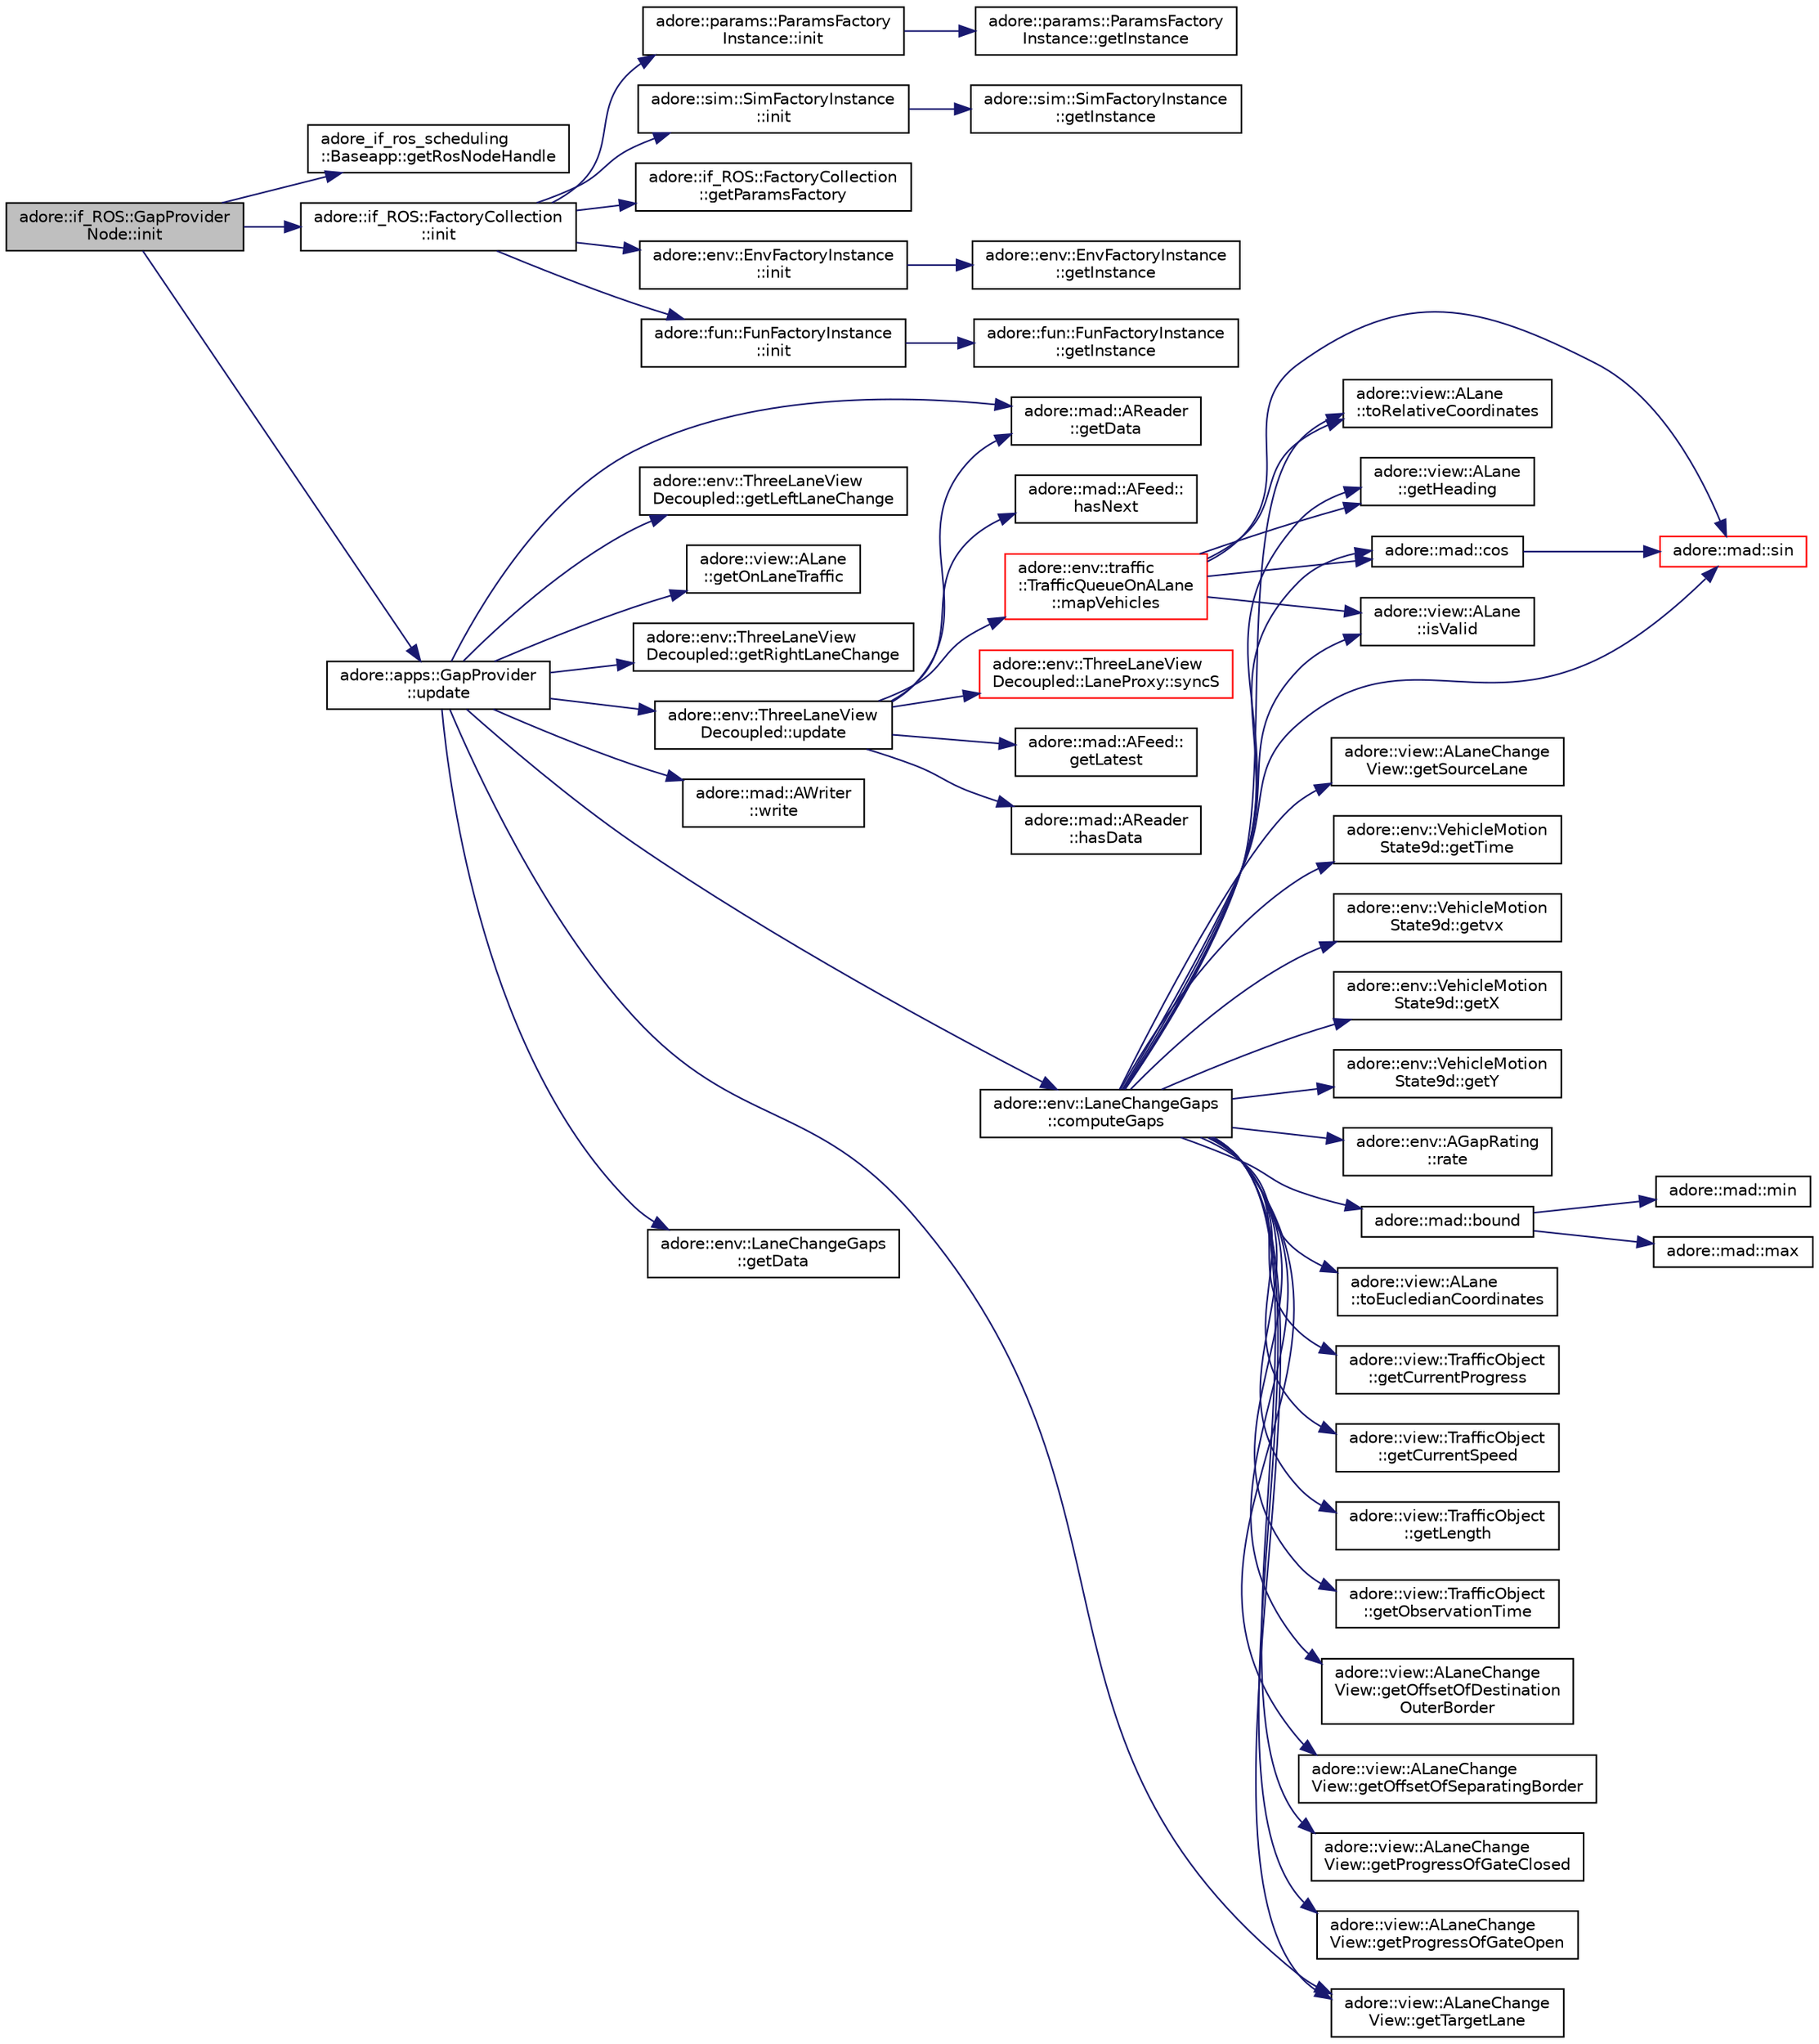 digraph "adore::if_ROS::GapProviderNode::init"
{
 // LATEX_PDF_SIZE
  edge [fontname="Helvetica",fontsize="10",labelfontname="Helvetica",labelfontsize="10"];
  node [fontname="Helvetica",fontsize="10",shape=record];
  rankdir="LR";
  Node1 [label="adore::if_ROS::GapProvider\lNode::init",height=0.2,width=0.4,color="black", fillcolor="grey75", style="filled", fontcolor="black",tooltip=" "];
  Node1 -> Node2 [color="midnightblue",fontsize="10",style="solid",fontname="Helvetica"];
  Node2 [label="adore_if_ros_scheduling\l::Baseapp::getRosNodeHandle",height=0.2,width=0.4,color="black", fillcolor="white", style="filled",URL="$classadore__if__ros__scheduling_1_1Baseapp.html#a7792ee4aa6fd5c5c03d5f54b4c1f213a",tooltip=" "];
  Node1 -> Node3 [color="midnightblue",fontsize="10",style="solid",fontname="Helvetica"];
  Node3 [label="adore::if_ROS::FactoryCollection\l::init",height=0.2,width=0.4,color="black", fillcolor="white", style="filled",URL="$classadore_1_1if__ROS_1_1FactoryCollection.html#a07e53e57a417cf66c5d539a5e1bd590a",tooltip=" "];
  Node3 -> Node4 [color="midnightblue",fontsize="10",style="solid",fontname="Helvetica"];
  Node4 [label="adore::if_ROS::FactoryCollection\l::getParamsFactory",height=0.2,width=0.4,color="black", fillcolor="white", style="filled",URL="$classadore_1_1if__ROS_1_1FactoryCollection.html#ac102972d5592de7cdc76b059017628f9",tooltip=" "];
  Node3 -> Node5 [color="midnightblue",fontsize="10",style="solid",fontname="Helvetica"];
  Node5 [label="adore::env::EnvFactoryInstance\l::init",height=0.2,width=0.4,color="black", fillcolor="white", style="filled",URL="$classadore_1_1env_1_1EnvFactoryInstance.html#ab67767fc777387664b696bd78d2536ef",tooltip="Initialize private members of AllFactory."];
  Node5 -> Node6 [color="midnightblue",fontsize="10",style="solid",fontname="Helvetica"];
  Node6 [label="adore::env::EnvFactoryInstance\l::getInstance",height=0.2,width=0.4,color="black", fillcolor="white", style="filled",URL="$classadore_1_1env_1_1EnvFactoryInstance.html#a14835a4420fb827ba3809b94a96a7660",tooltip="Function to access singleton instance of the envFactory using magic static."];
  Node3 -> Node7 [color="midnightblue",fontsize="10",style="solid",fontname="Helvetica"];
  Node7 [label="adore::fun::FunFactoryInstance\l::init",height=0.2,width=0.4,color="black", fillcolor="white", style="filled",URL="$classadore_1_1fun_1_1FunFactoryInstance.html#a291c4c983548f85c633ae6409c7b5233",tooltip="Initialize private members of funFactory."];
  Node7 -> Node8 [color="midnightblue",fontsize="10",style="solid",fontname="Helvetica"];
  Node8 [label="adore::fun::FunFactoryInstance\l::getInstance",height=0.2,width=0.4,color="black", fillcolor="white", style="filled",URL="$classadore_1_1fun_1_1FunFactoryInstance.html#a0826e9a7ea3c70a3780115e6effbf746",tooltip="Function to access singleton instance of the funFactory using magic static."];
  Node3 -> Node9 [color="midnightblue",fontsize="10",style="solid",fontname="Helvetica"];
  Node9 [label="adore::params::ParamsFactory\lInstance::init",height=0.2,width=0.4,color="black", fillcolor="white", style="filled",URL="$classadore_1_1params_1_1ParamsFactoryInstance.html#ac6759c774ade5a97e47c056d1a136253",tooltip="Initialize private members of AllFactory."];
  Node9 -> Node10 [color="midnightblue",fontsize="10",style="solid",fontname="Helvetica"];
  Node10 [label="adore::params::ParamsFactory\lInstance::getInstance",height=0.2,width=0.4,color="black", fillcolor="white", style="filled",URL="$classadore_1_1params_1_1ParamsFactoryInstance.html#a59eae0e003d40b03f9db2d814ec2a3bf",tooltip="Function to access singleton instance of the AllFactory using magic static."];
  Node3 -> Node11 [color="midnightblue",fontsize="10",style="solid",fontname="Helvetica"];
  Node11 [label="adore::sim::SimFactoryInstance\l::init",height=0.2,width=0.4,color="black", fillcolor="white", style="filled",URL="$classadore_1_1sim_1_1SimFactoryInstance.html#ac891850728d65e5398216b2bb92f82f6",tooltip="Initialize private members of AllFactory."];
  Node11 -> Node12 [color="midnightblue",fontsize="10",style="solid",fontname="Helvetica"];
  Node12 [label="adore::sim::SimFactoryInstance\l::getInstance",height=0.2,width=0.4,color="black", fillcolor="white", style="filled",URL="$classadore_1_1sim_1_1SimFactoryInstance.html#a177ce78bb1c9675c9dd0370e5f31f749",tooltip="Function to access singleton instance of the AllFactory using magic static."];
  Node1 -> Node13 [color="midnightblue",fontsize="10",style="solid",fontname="Helvetica"];
  Node13 [label="adore::apps::GapProvider\l::update",height=0.2,width=0.4,color="black", fillcolor="white", style="filled",URL="$classadore_1_1apps_1_1GapProvider.html#a9473de599ded969161b0e8dc87b60a65",tooltip=" "];
  Node13 -> Node14 [color="midnightblue",fontsize="10",style="solid",fontname="Helvetica"];
  Node14 [label="adore::env::LaneChangeGaps\l::computeGaps",height=0.2,width=0.4,color="black", fillcolor="white", style="filled",URL="$classadore_1_1env_1_1LaneChangeGaps.html#add65c54915bf8c76c346fef8e68f14bc",tooltip=" "];
  Node14 -> Node15 [color="midnightblue",fontsize="10",style="solid",fontname="Helvetica"];
  Node15 [label="adore::mad::bound",height=0.2,width=0.4,color="black", fillcolor="white", style="filled",URL="$namespaceadore_1_1mad.html#a927f4883d4edcec4dcfd9bb1f09d4f62",tooltip=" "];
  Node15 -> Node16 [color="midnightblue",fontsize="10",style="solid",fontname="Helvetica"];
  Node16 [label="adore::mad::max",height=0.2,width=0.4,color="black", fillcolor="white", style="filled",URL="$namespaceadore_1_1mad.html#a618a8842fed7b9375957b1e393c58492",tooltip=" "];
  Node15 -> Node17 [color="midnightblue",fontsize="10",style="solid",fontname="Helvetica"];
  Node17 [label="adore::mad::min",height=0.2,width=0.4,color="black", fillcolor="white", style="filled",URL="$namespaceadore_1_1mad.html#ac61b79c007d1859f93a10c04272095a1",tooltip=" "];
  Node14 -> Node18 [color="midnightblue",fontsize="10",style="solid",fontname="Helvetica"];
  Node18 [label="adore::mad::cos",height=0.2,width=0.4,color="black", fillcolor="white", style="filled",URL="$namespaceadore_1_1mad.html#a70b9fe3efbb34c0f9621147e3456bfa8",tooltip=" "];
  Node18 -> Node19 [color="midnightblue",fontsize="10",style="solid",fontname="Helvetica"];
  Node19 [label="adore::mad::sin",height=0.2,width=0.4,color="red", fillcolor="white", style="filled",URL="$namespaceadore_1_1mad.html#acec540f9bf9b6eb0e027d332d3fe5577",tooltip=" "];
  Node14 -> Node22 [color="midnightblue",fontsize="10",style="solid",fontname="Helvetica"];
  Node22 [label="adore::view::TrafficObject\l::getCurrentProgress",height=0.2,width=0.4,color="black", fillcolor="white", style="filled",URL="$structadore_1_1view_1_1TrafficObject.html#abbe20c0f5f555f04064bbed7e5edba13",tooltip=" "];
  Node14 -> Node23 [color="midnightblue",fontsize="10",style="solid",fontname="Helvetica"];
  Node23 [label="adore::view::TrafficObject\l::getCurrentSpeed",height=0.2,width=0.4,color="black", fillcolor="white", style="filled",URL="$structadore_1_1view_1_1TrafficObject.html#a685308490cab777265c3c91053e8d74b",tooltip=" "];
  Node14 -> Node24 [color="midnightblue",fontsize="10",style="solid",fontname="Helvetica"];
  Node24 [label="adore::view::ALane\l::getHeading",height=0.2,width=0.4,color="black", fillcolor="white", style="filled",URL="$classadore_1_1view_1_1ALane.html#ae633a0321ddfbc46bc041d5f1378077d",tooltip=" "];
  Node14 -> Node25 [color="midnightblue",fontsize="10",style="solid",fontname="Helvetica"];
  Node25 [label="adore::view::TrafficObject\l::getLength",height=0.2,width=0.4,color="black", fillcolor="white", style="filled",URL="$structadore_1_1view_1_1TrafficObject.html#a77aafcaf0cbeae67bad60cb8a7dced53",tooltip=" "];
  Node14 -> Node26 [color="midnightblue",fontsize="10",style="solid",fontname="Helvetica"];
  Node26 [label="adore::view::TrafficObject\l::getObservationTime",height=0.2,width=0.4,color="black", fillcolor="white", style="filled",URL="$structadore_1_1view_1_1TrafficObject.html#abd11271c3ee70ef21496779ce5269c02",tooltip=" "];
  Node14 -> Node27 [color="midnightblue",fontsize="10",style="solid",fontname="Helvetica"];
  Node27 [label="adore::view::ALaneChange\lView::getOffsetOfDestination\lOuterBorder",height=0.2,width=0.4,color="black", fillcolor="white", style="filled",URL="$classadore_1_1view_1_1ALaneChangeView.html#a69d39d9f90f30f433c7b810480e8d696",tooltip=" "];
  Node14 -> Node28 [color="midnightblue",fontsize="10",style="solid",fontname="Helvetica"];
  Node28 [label="adore::view::ALaneChange\lView::getOffsetOfSeparatingBorder",height=0.2,width=0.4,color="black", fillcolor="white", style="filled",URL="$classadore_1_1view_1_1ALaneChangeView.html#aba6c97937219762de65d6c3556c888e6",tooltip=" "];
  Node14 -> Node29 [color="midnightblue",fontsize="10",style="solid",fontname="Helvetica"];
  Node29 [label="adore::view::ALaneChange\lView::getProgressOfGateClosed",height=0.2,width=0.4,color="black", fillcolor="white", style="filled",URL="$classadore_1_1view_1_1ALaneChangeView.html#a9713d7ef31892dca584dde8d75929f46",tooltip=" "];
  Node14 -> Node30 [color="midnightblue",fontsize="10",style="solid",fontname="Helvetica"];
  Node30 [label="adore::view::ALaneChange\lView::getProgressOfGateOpen",height=0.2,width=0.4,color="black", fillcolor="white", style="filled",URL="$classadore_1_1view_1_1ALaneChangeView.html#a504104cf3e97d02cd0c03064d7363c29",tooltip=" "];
  Node14 -> Node31 [color="midnightblue",fontsize="10",style="solid",fontname="Helvetica"];
  Node31 [label="adore::view::ALaneChange\lView::getSourceLane",height=0.2,width=0.4,color="black", fillcolor="white", style="filled",URL="$classadore_1_1view_1_1ALaneChangeView.html#af9a6da34e4964f7737c839eb980f0f69",tooltip=" "];
  Node14 -> Node32 [color="midnightblue",fontsize="10",style="solid",fontname="Helvetica"];
  Node32 [label="adore::view::ALaneChange\lView::getTargetLane",height=0.2,width=0.4,color="black", fillcolor="white", style="filled",URL="$classadore_1_1view_1_1ALaneChangeView.html#a843001a04d0823731b89ff25f75501d5",tooltip=" "];
  Node14 -> Node33 [color="midnightblue",fontsize="10",style="solid",fontname="Helvetica"];
  Node33 [label="adore::env::VehicleMotion\lState9d::getTime",height=0.2,width=0.4,color="black", fillcolor="white", style="filled",URL="$structadore_1_1env_1_1VehicleMotionState9d.html#ae7d75a3f7d52a946f075e669832caa17",tooltip="Get the time."];
  Node14 -> Node34 [color="midnightblue",fontsize="10",style="solid",fontname="Helvetica"];
  Node34 [label="adore::env::VehicleMotion\lState9d::getvx",height=0.2,width=0.4,color="black", fillcolor="white", style="filled",URL="$structadore_1_1env_1_1VehicleMotionState9d.html#a2547f79442e772d79fbf5051a2a08bfa",tooltip="Get the longitudinal velocity."];
  Node14 -> Node35 [color="midnightblue",fontsize="10",style="solid",fontname="Helvetica"];
  Node35 [label="adore::env::VehicleMotion\lState9d::getX",height=0.2,width=0.4,color="black", fillcolor="white", style="filled",URL="$structadore_1_1env_1_1VehicleMotionState9d.html#a16d6d61f5dfa1028ca97d8f1a8b6e8cf",tooltip="Get the x-coordinate."];
  Node14 -> Node36 [color="midnightblue",fontsize="10",style="solid",fontname="Helvetica"];
  Node36 [label="adore::env::VehicleMotion\lState9d::getY",height=0.2,width=0.4,color="black", fillcolor="white", style="filled",URL="$structadore_1_1env_1_1VehicleMotionState9d.html#a51e8eed0ef10d909592edcb933c1b802",tooltip="Get the y-coordinate."];
  Node14 -> Node37 [color="midnightblue",fontsize="10",style="solid",fontname="Helvetica"];
  Node37 [label="adore::view::ALane\l::isValid",height=0.2,width=0.4,color="black", fillcolor="white", style="filled",URL="$classadore_1_1view_1_1ALane.html#a7995d6c08470c31414ecd7891ec16f05",tooltip=" "];
  Node14 -> Node38 [color="midnightblue",fontsize="10",style="solid",fontname="Helvetica"];
  Node38 [label="adore::env::AGapRating\l::rate",height=0.2,width=0.4,color="black", fillcolor="white", style="filled",URL="$classadore_1_1env_1_1AGapRating.html#aff1fc60c18108689c722c2d8c17869ed",tooltip=" "];
  Node14 -> Node19 [color="midnightblue",fontsize="10",style="solid",fontname="Helvetica"];
  Node14 -> Node39 [color="midnightblue",fontsize="10",style="solid",fontname="Helvetica"];
  Node39 [label="adore::view::ALane\l::toEucledianCoordinates",height=0.2,width=0.4,color="black", fillcolor="white", style="filled",URL="$classadore_1_1view_1_1ALane.html#a776918d9531af91a3317d7c6ec766a46",tooltip=" "];
  Node14 -> Node40 [color="midnightblue",fontsize="10",style="solid",fontname="Helvetica"];
  Node40 [label="adore::view::ALane\l::toRelativeCoordinates",height=0.2,width=0.4,color="black", fillcolor="white", style="filled",URL="$classadore_1_1view_1_1ALane.html#a1b5c56e477e4aee683a785f782628b33",tooltip=" "];
  Node13 -> Node41 [color="midnightblue",fontsize="10",style="solid",fontname="Helvetica"];
  Node41 [label="adore::env::LaneChangeGaps\l::getData",height=0.2,width=0.4,color="black", fillcolor="white", style="filled",URL="$classadore_1_1env_1_1LaneChangeGaps.html#ab5b6a14c346a809d95ee12a0e0686b60",tooltip=" "];
  Node13 -> Node42 [color="midnightblue",fontsize="10",style="solid",fontname="Helvetica"];
  Node42 [label="adore::mad::AReader\l::getData",height=0.2,width=0.4,color="black", fillcolor="white", style="filled",URL="$classadore_1_1mad_1_1AReader.html#a46ab7520d828d1a574365eaf8b483e29",tooltip=" "];
  Node13 -> Node43 [color="midnightblue",fontsize="10",style="solid",fontname="Helvetica"];
  Node43 [label="adore::env::ThreeLaneView\lDecoupled::getLeftLaneChange",height=0.2,width=0.4,color="black", fillcolor="white", style="filled",URL="$classadore_1_1env_1_1ThreeLaneViewDecoupled.html#a2201ffb12838d0b3ae309569c99796da",tooltip=" "];
  Node13 -> Node44 [color="midnightblue",fontsize="10",style="solid",fontname="Helvetica"];
  Node44 [label="adore::view::ALane\l::getOnLaneTraffic",height=0.2,width=0.4,color="black", fillcolor="white", style="filled",URL="$classadore_1_1view_1_1ALane.html#a208cfea37af60e9939687035dfe9b962",tooltip=" "];
  Node13 -> Node45 [color="midnightblue",fontsize="10",style="solid",fontname="Helvetica"];
  Node45 [label="adore::env::ThreeLaneView\lDecoupled::getRightLaneChange",height=0.2,width=0.4,color="black", fillcolor="white", style="filled",URL="$classadore_1_1env_1_1ThreeLaneViewDecoupled.html#a5ac6272f9e9b6ff01e635315bbb9702b",tooltip=" "];
  Node13 -> Node32 [color="midnightblue",fontsize="10",style="solid",fontname="Helvetica"];
  Node13 -> Node46 [color="midnightblue",fontsize="10",style="solid",fontname="Helvetica"];
  Node46 [label="adore::env::ThreeLaneView\lDecoupled::update",height=0.2,width=0.4,color="black", fillcolor="white", style="filled",URL="$classadore_1_1env_1_1ThreeLaneViewDecoupled.html#aca3859ca38e32c3c87dc92e55f1ad07a",tooltip=" "];
  Node46 -> Node42 [color="midnightblue",fontsize="10",style="solid",fontname="Helvetica"];
  Node46 -> Node47 [color="midnightblue",fontsize="10",style="solid",fontname="Helvetica"];
  Node47 [label="adore::mad::AFeed::\lgetLatest",height=0.2,width=0.4,color="black", fillcolor="white", style="filled",URL="$classadore_1_1mad_1_1AFeed.html#a7c162212573031293eb7ef26719726d6",tooltip=" "];
  Node46 -> Node48 [color="midnightblue",fontsize="10",style="solid",fontname="Helvetica"];
  Node48 [label="adore::mad::AReader\l::hasData",height=0.2,width=0.4,color="black", fillcolor="white", style="filled",URL="$classadore_1_1mad_1_1AReader.html#a79b8efec6ede53587ff114ae00ca8419",tooltip=" "];
  Node46 -> Node49 [color="midnightblue",fontsize="10",style="solid",fontname="Helvetica"];
  Node49 [label="adore::mad::AFeed::\lhasNext",height=0.2,width=0.4,color="black", fillcolor="white", style="filled",URL="$classadore_1_1mad_1_1AFeed.html#a2a96e59a3364f8fadb08624e38f7c40b",tooltip=" "];
  Node46 -> Node50 [color="midnightblue",fontsize="10",style="solid",fontname="Helvetica"];
  Node50 [label="adore::env::traffic\l::TrafficQueueOnALane\l::mapVehicles",height=0.2,width=0.4,color="red", fillcolor="white", style="filled",URL="$classadore_1_1env_1_1traffic_1_1TrafficQueueOnALane.html#a8c03b5c6310c5c025be16a5bf054d35e",tooltip="Map traffic unto lane."];
  Node50 -> Node18 [color="midnightblue",fontsize="10",style="solid",fontname="Helvetica"];
  Node50 -> Node24 [color="midnightblue",fontsize="10",style="solid",fontname="Helvetica"];
  Node50 -> Node37 [color="midnightblue",fontsize="10",style="solid",fontname="Helvetica"];
  Node50 -> Node19 [color="midnightblue",fontsize="10",style="solid",fontname="Helvetica"];
  Node50 -> Node40 [color="midnightblue",fontsize="10",style="solid",fontname="Helvetica"];
  Node46 -> Node54 [color="midnightblue",fontsize="10",style="solid",fontname="Helvetica"];
  Node54 [label="adore::env::ThreeLaneView\lDecoupled::LaneProxy::syncS",height=0.2,width=0.4,color="red", fillcolor="white", style="filled",URL="$classadore_1_1env_1_1ThreeLaneViewDecoupled_1_1LaneProxy.html#a0af5cdcd7fa375108ebd514bc357d9fb",tooltip=" "];
  Node13 -> Node63 [color="midnightblue",fontsize="10",style="solid",fontname="Helvetica"];
  Node63 [label="adore::mad::AWriter\l::write",height=0.2,width=0.4,color="black", fillcolor="white", style="filled",URL="$classadore_1_1mad_1_1AWriter.html#a1c22b1ccbd19c5f02f832831ca757f3b",tooltip=" "];
}
